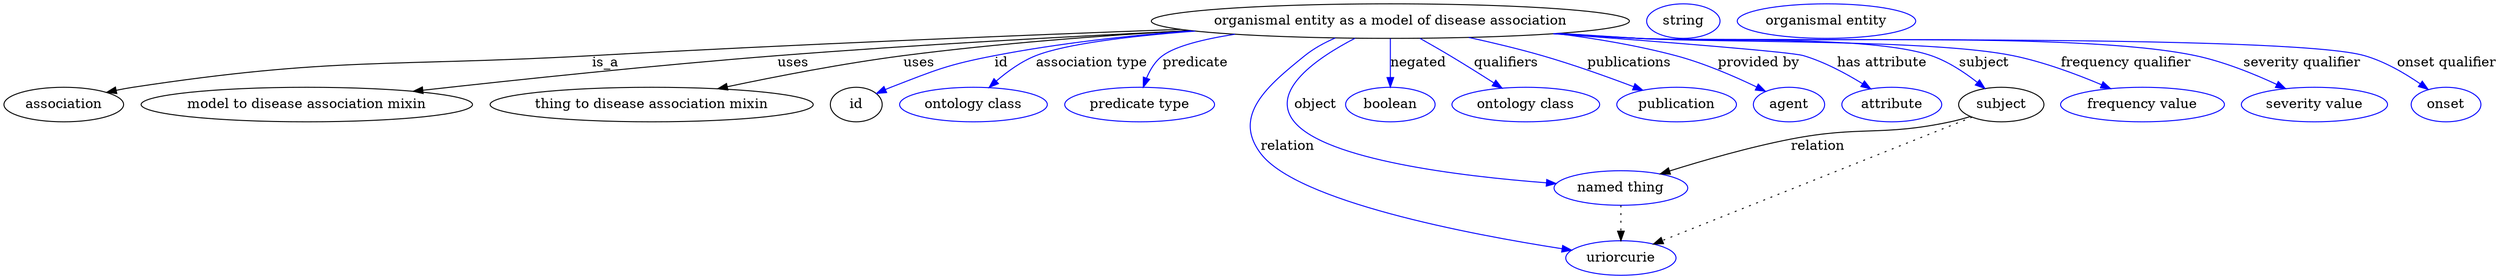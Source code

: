 digraph {
	graph [bb="0,0,2118.3,283"];
	node [label="\N"];
	"organismal entity as a model of disease association"	 [height=0.5,
		label="organismal entity as a model of disease association",
		pos="1184,265",
		width=5.344];
	association	 [height=0.5,
		pos="50.046,178",
		width=1.3902];
	"organismal entity as a model of disease association" -> association	 [label=is_a,
		lp="512.05,221.5",
		pos="e,86.566,190.46 1009.9,257.33 871.83,250.88 674,240.84 501.05,229 326.61,217.06 280.74,229.03 109.05,196 104.9,195.2 100.64,194.23 \
96.393,193.14"];
	"model to disease association mixin"	 [height=0.5,
		pos="253.05,178",
		width=3.7552];
	"organismal entity as a model of disease association" -> "model to disease association mixin"	 [label=uses,
		lp="673.05,221.5",
		pos="e,346.06,191.12 1017.8,255.92 914.91,249.72 780.17,240.54 661.05,229 557.03,218.93 438.56,203.7 356.17,192.5"];
	"thing to disease association mixin"	 [height=0.5,
		pos="537.05,178",
		width=3.6288];
	"organismal entity as a model of disease association" -> "thing to disease association mixin"	 [label=uses,
		lp="776.05,221.5",
		pos="e,597.8,194 1017.6,255.94 940.22,250.4 847.13,241.83 764.05,229 711.16,220.83 652.22,207.46 607.65,196.46"];
	id	 [height=0.5,
		pos="713.05,178",
		width=0.75];
	"organismal entity as a model of disease association" -> id	 [color=blue,
		label=id,
		lp="847.55,221.5",
		pos="e,734.55,189.29 1019.7,255.61 962.92,250.29 899.25,241.97 842.05,229 799.27,219.3 789.4,213.17 749.05,196 747.26,195.24 745.44,194.43 \
743.61,193.6",
		style=solid];
	"association type"	 [color=blue,
		height=0.5,
		label="ontology class",
		pos="820.05,178",
		width=1.7151];
	"organismal entity as a model of disease association" -> "association type"	 [color=blue,
		label="association type",
		lp="925.05,221.5",
		pos="e,835.83,195.71 1027.3,254.53 967.77,248.85 907.86,240.57 881.05,229 866.97,222.93 853.63,212.53 843.03,202.7",
		style=solid];
	predicate	 [color=blue,
		height=0.5,
		label="predicate type",
		pos="960.05,178",
		width=1.679];
	"organismal entity as a model of disease association" -> predicate	 [color=blue,
		label=predicate,
		lp="1009,221.5",
		pos="e,964.04,196.02 1057,251.46 1025.3,246.02 996.68,238.69 984.05,229 976.43,223.16 971.13,214.3 967.48,205.61",
		style=solid];
	object	 [color=blue,
		height=0.5,
		label="named thing",
		pos="1380,91",
		width=1.5346];
	"organismal entity as a model of disease association" -> object	 [color=blue,
		label=object,
		lp="1120,178",
		pos="e,1327.4,96.486 1153.5,247.11 1121.6,226.17 1079.2,190.48 1103,160 1129.1,126.62 1243.9,107.05 1317.3,97.733",
		style=solid];
	relation	 [color=blue,
		height=0.5,
		label=uriorcurie,
		pos="1380,18",
		width=1.2638];
	"organismal entity as a model of disease association" -> relation	 [color=blue,
		label=relation,
		lp="1104,134.5",
		pos="e,1340.2,26.725 1136.5,247.49 1127,242.52 1117.6,236.39 1110,229 1076.5,196.22 1056.2,165.45 1083,127 1112,85.463 1253.5,47.191 \
1330.2,29.046",
		style=solid];
	negated	 [color=blue,
		height=0.5,
		label=boolean,
		pos="1184,178",
		width=1.0652];
	"organismal entity as a model of disease association" -> negated	 [color=blue,
		label=negated,
		lp="1205.5,221.5",
		pos="e,1184,196 1184,246.97 1184,235.19 1184,219.56 1184,206.16",
		style=solid];
	qualifiers	 [color=blue,
		height=0.5,
		label="ontology class",
		pos="1302,178",
		width=1.7151];
	"organismal entity as a model of disease association" -> qualifiers	 [color=blue,
		label=qualifiers,
		lp="1277,221.5",
		pos="e,1279.2,194.82 1208.5,246.97 1226.6,233.62 1251.4,215.32 1270.9,200.93",
		style=solid];
	publications	 [color=blue,
		height=0.5,
		label=publication,
		pos="1432,178",
		width=1.3902];
	"organismal entity as a model of disease association" -> publications	 [color=blue,
		label=publications,
		lp="1379.5,221.5",
		pos="e,1400.3,192.02 1247,247.92 1266.4,242.3 1287.7,235.75 1307,229 1335.5,219.07 1366.8,206.27 1391,195.97",
		style=solid];
	"provided by"	 [color=blue,
		height=0.5,
		label=agent,
		pos="1530,178",
		width=0.83048];
	"organismal entity as a model of disease association" -> "provided by"	 [color=blue,
		label="provided by",
		lp="1489,221.5",
		pos="e,1507.8,190.25 1311.8,251.52 1346.3,246.18 1383.5,238.89 1417,229 1445.8,220.54 1476.6,206.21 1498.9,194.89",
		style=solid];
	"has attribute"	 [color=blue,
		height=0.5,
		label=attribute,
		pos="1618,178",
		width=1.1193];
	"organismal entity as a model of disease association" -> "has attribute"	 [color=blue,
		label="has attribute",
		lp="1594.5,221.5",
		pos="e,1596.5,193.23 1318.7,252.07 1410,243.1 1515.9,232.22 1526,229 1548,222.08 1570.6,209.61 1588,198.73",
		style=solid];
	subject	 [height=0.5,
		pos="1712,178",
		width=0.99297];
	"organismal entity as a model of disease association" -> subject	 [color=blue,
		label=subject,
		lp="1682.5,221.5",
		pos="e,1693.7,193.48 1321.6,252.38 1342.8,250.52 1364.5,248.67 1385,247 1439.9,242.55 1579.8,246.32 1632,229 1651.4,222.59 1670.7,210.46 \
1685.5,199.64",
		style=solid];
	"frequency qualifier"	 [color=blue,
		height=0.5,
		label="frequency value",
		pos="1833,178",
		width=1.8776];
	"organismal entity as a model of disease association" -> "frequency qualifier"	 [color=blue,
		label="frequency qualifier",
		lp="1805,221.5",
		pos="e,1801.6,193.98 1319.7,252.23 1341.5,250.36 1363.9,248.54 1385,247 1527.6,236.63 1566.6,260.04 1706,229 1735.9,222.35 1767.9,209.47 \
1792.3,198.31",
		style=solid];
	"severity qualifier"	 [color=blue,
		height=0.5,
		label="severity value",
		pos="1978,178",
		width=1.661];
	"organismal entity as a model of disease association" -> "severity qualifier"	 [color=blue,
		label="severity qualifier",
		lp="1951.5,221.5",
		pos="e,1949.7,193.92 1317.8,252.06 1340.2,250.16 1363.3,248.39 1385,247 1490.7,240.28 1757.8,252.56 1861,229 1888.8,222.66 1918.2,209.81 \
1940.6,198.6",
		style=solid];
	"onset qualifier"	 [color=blue,
		height=0.5,
		label=onset,
		pos="2089,178",
		width=0.81243];
	"organismal entity as a model of disease association" -> "onset qualifier"	 [color=blue,
		label="onset qualifier",
		lp="2073.5,221.5",
		pos="e,2071,192.29 1316.9,251.96 1339.6,250.06 1363,248.31 1385,247 1453.5,242.94 1936.1,247.93 2002,229 2023.9,222.72 2046,209.68 2062.4,\
198.35",
		style=solid];
	association_id	 [color=blue,
		height=0.5,
		label=string,
		pos="1425,265",
		width=0.84854];
	object -> relation	 [pos="e,1380,36.09 1380,72.955 1380,64.883 1380,55.176 1380,46.182",
		style=dotted];
	subject -> object	 [label=relation,
		lp="1552,134.5",
		pos="e,1415.2,105.04 1685.3,166.03 1679.4,163.75 1673.1,161.58 1667,160 1608.1,144.56 1590.4,155.82 1531,142 1494.6,133.52 1454.5,119.77 \
1424.8,108.68"];
	subject -> relation	 [pos="e,1409.3,32.081 1686,165.45 1627.7,137.37 1486.7,69.408 1418.4,36.486",
		style=dotted];
	"organismal entity as a model of disease association_subject"	 [color=blue,
		height=0.5,
		label="organismal entity",
		pos="1546,265",
		width=2.022];
}
